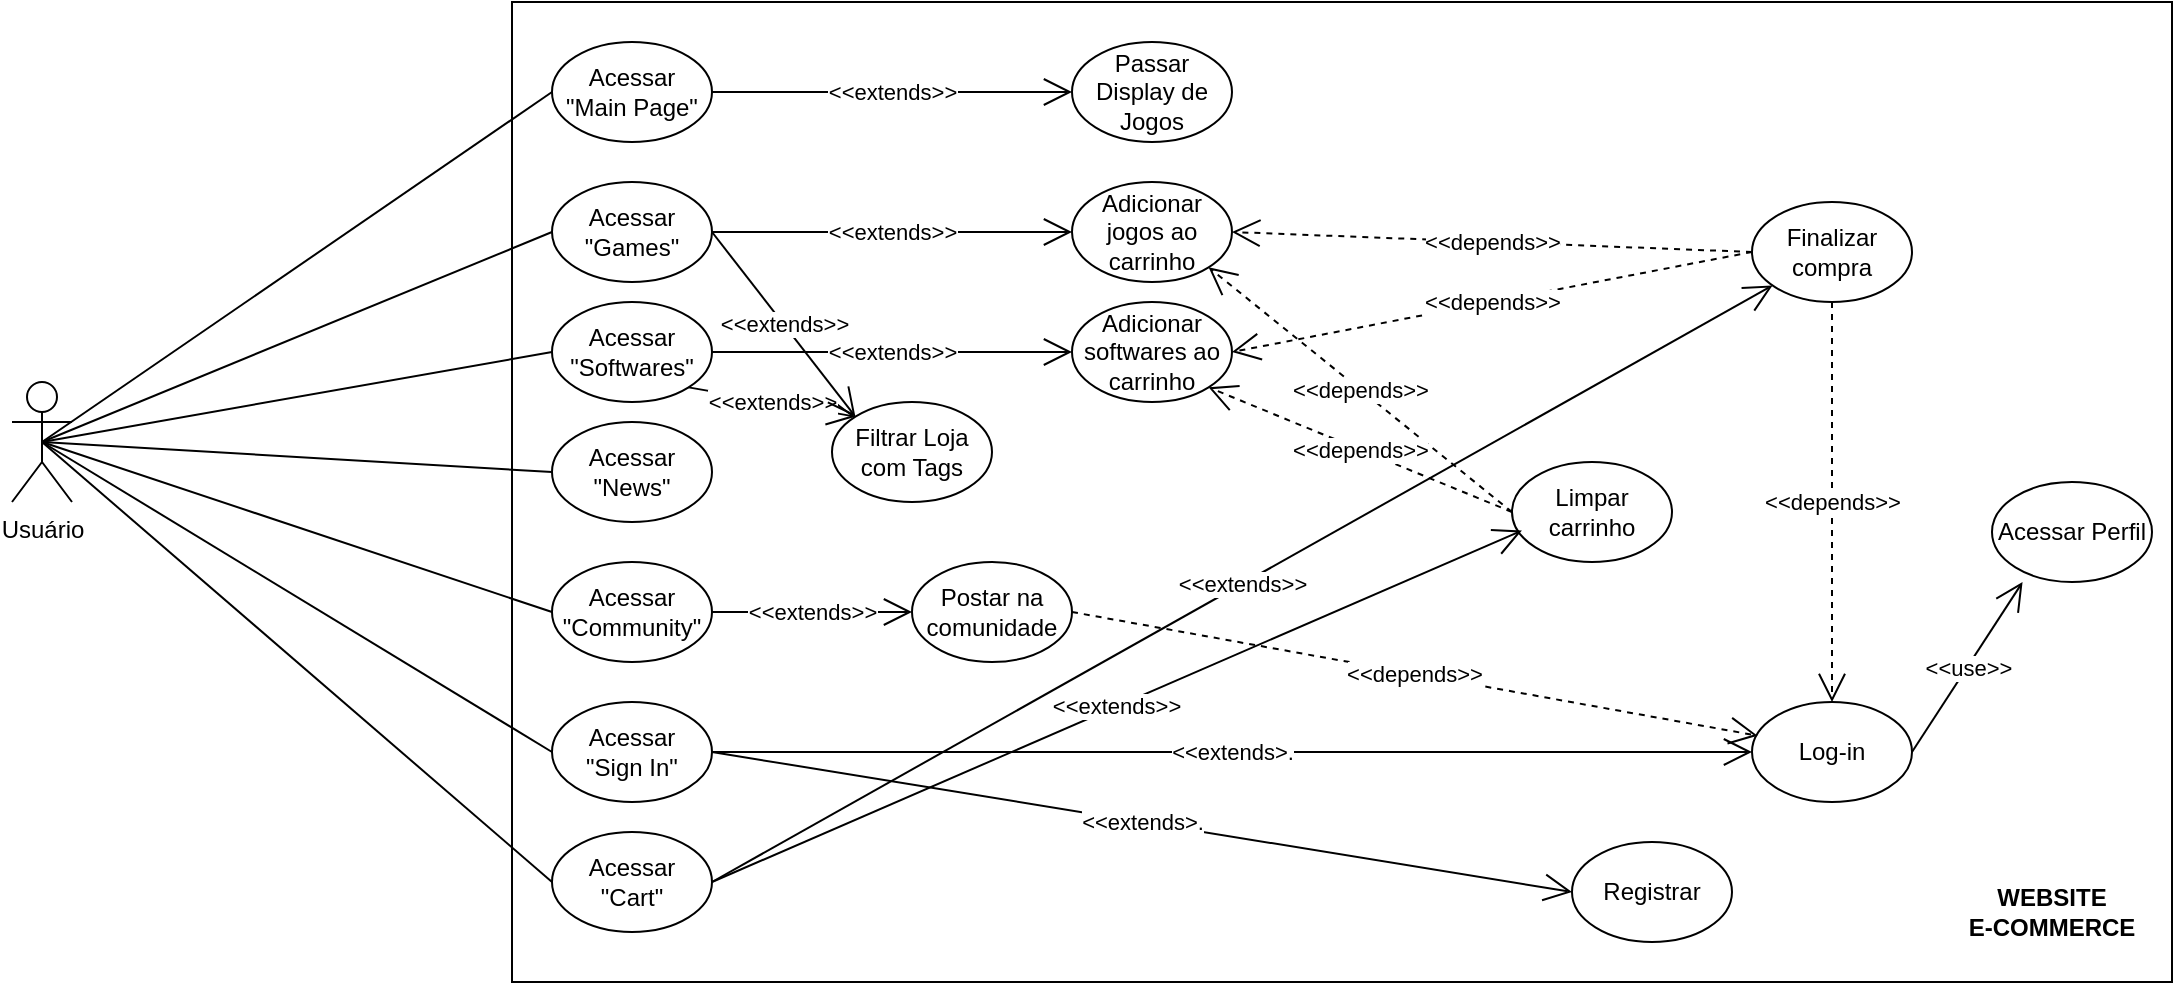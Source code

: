 <mxfile version="22.0.6" type="device">
  <diagram name="Página-1" id="OTHYHd2fPoX0CU25HWiH">
    <mxGraphModel dx="1290" dy="696" grid="1" gridSize="10" guides="1" tooltips="1" connect="1" arrows="1" fold="1" page="1" pageScale="1" pageWidth="827" pageHeight="1169" math="0" shadow="0">
      <root>
        <mxCell id="0" />
        <mxCell id="1" parent="0" />
        <mxCell id="qWz3FeGwX53EBjCBNTv4-10" value="" style="rounded=0;whiteSpace=wrap;html=1;" parent="1" vertex="1">
          <mxGeometry x="380" y="60" width="830" height="490" as="geometry" />
        </mxCell>
        <mxCell id="qWz3FeGwX53EBjCBNTv4-7" value="Usuário" style="shape=umlActor;verticalLabelPosition=bottom;verticalAlign=top;html=1;" parent="1" vertex="1">
          <mxGeometry x="130" y="250" width="30" height="60" as="geometry" />
        </mxCell>
        <mxCell id="qWz3FeGwX53EBjCBNTv4-11" value="Adicionar jogos ao carrinho" style="ellipse;whiteSpace=wrap;html=1;" parent="1" vertex="1">
          <mxGeometry x="660" y="150" width="80" height="50" as="geometry" />
        </mxCell>
        <mxCell id="qWz3FeGwX53EBjCBNTv4-13" value="Finalizar compra" style="ellipse;whiteSpace=wrap;html=1;" parent="1" vertex="1">
          <mxGeometry x="1000" y="160" width="80" height="50" as="geometry" />
        </mxCell>
        <mxCell id="qWz3FeGwX53EBjCBNTv4-15" value="Acessar&lt;br&gt;&quot;Games&quot;" style="ellipse;whiteSpace=wrap;html=1;" parent="1" vertex="1">
          <mxGeometry x="400" y="150" width="80" height="50" as="geometry" />
        </mxCell>
        <mxCell id="qWz3FeGwX53EBjCBNTv4-17" value="Log-in" style="ellipse;whiteSpace=wrap;html=1;" parent="1" vertex="1">
          <mxGeometry x="1000" y="410" width="80" height="50" as="geometry" />
        </mxCell>
        <mxCell id="qWz3FeGwX53EBjCBNTv4-22" value="&lt;font style=&quot;font-size: 12px;&quot;&gt;Limpar carrinho&lt;/font&gt;" style="ellipse;whiteSpace=wrap;html=1;" parent="1" vertex="1">
          <mxGeometry x="880" y="290" width="80" height="50" as="geometry" />
        </mxCell>
        <mxCell id="qWz3FeGwX53EBjCBNTv4-23" value="&amp;lt;&amp;lt;extends&amp;gt;&amp;gt;" style="endArrow=open;endSize=12;html=1;rounded=0;exitX=1;exitY=0.5;exitDx=0;exitDy=0;entryX=0;entryY=0.5;entryDx=0;entryDy=0;" parent="1" source="4O6SfjmouDbTsM4zHaP9-1" target="4O6SfjmouDbTsM4zHaP9-6" edge="1">
          <mxGeometry width="160" relative="1" as="geometry">
            <mxPoint x="601.27" y="210" as="sourcePoint" />
            <mxPoint x="540.004" y="222.392" as="targetPoint" />
          </mxGeometry>
        </mxCell>
        <mxCell id="qWz3FeGwX53EBjCBNTv4-24" value="&amp;lt;&amp;lt;extends&amp;gt;&amp;gt;" style="endArrow=open;endSize=12;html=1;rounded=0;exitX=1;exitY=0.5;exitDx=0;exitDy=0;entryX=0;entryY=0.5;entryDx=0;entryDy=0;" parent="1" source="qWz3FeGwX53EBjCBNTv4-15" target="qWz3FeGwX53EBjCBNTv4-11" edge="1">
          <mxGeometry width="160" relative="1" as="geometry">
            <mxPoint x="528" y="243" as="sourcePoint" />
            <mxPoint x="479" y="213" as="targetPoint" />
          </mxGeometry>
        </mxCell>
        <mxCell id="qWz3FeGwX53EBjCBNTv4-25" value="&amp;lt;&amp;lt;depends&amp;gt;&amp;gt;" style="endArrow=open;endSize=12;dashed=1;html=1;rounded=0;entryX=1;entryY=0.5;entryDx=0;entryDy=0;exitX=0;exitY=0.5;exitDx=0;exitDy=0;" parent="1" source="qWz3FeGwX53EBjCBNTv4-13" target="qWz3FeGwX53EBjCBNTv4-11" edge="1">
          <mxGeometry width="160" relative="1" as="geometry">
            <mxPoint x="640" y="325" as="sourcePoint" />
            <mxPoint x="490" y="325" as="targetPoint" />
          </mxGeometry>
        </mxCell>
        <mxCell id="qWz3FeGwX53EBjCBNTv4-26" value="&amp;lt;&amp;lt;extends&amp;gt;&amp;gt;" style="endArrow=open;endSize=12;html=1;rounded=0;exitX=1;exitY=0.5;exitDx=0;exitDy=0;entryX=0;entryY=0.5;entryDx=0;entryDy=0;" parent="1" source="4O6SfjmouDbTsM4zHaP9-3" target="qWz3FeGwX53EBjCBNTv4-20" edge="1">
          <mxGeometry width="160" relative="1" as="geometry">
            <mxPoint x="671" y="297" as="sourcePoint" />
            <mxPoint x="599" y="273" as="targetPoint" />
          </mxGeometry>
        </mxCell>
        <mxCell id="qWz3FeGwX53EBjCBNTv4-27" value="&amp;lt;&amp;lt;depends&amp;gt;&amp;gt;" style="endArrow=open;endSize=12;html=1;rounded=0;exitX=0;exitY=0.5;exitDx=0;exitDy=0;entryX=1;entryY=1;entryDx=0;entryDy=0;dashed=1;" parent="1" source="qWz3FeGwX53EBjCBNTv4-22" target="qWz3FeGwX53EBjCBNTv4-11" edge="1">
          <mxGeometry width="160" relative="1" as="geometry">
            <mxPoint x="660" y="315" as="sourcePoint" />
            <mxPoint x="490" y="315" as="targetPoint" />
          </mxGeometry>
        </mxCell>
        <mxCell id="4O6SfjmouDbTsM4zHaP9-1" value="Acessar&lt;br&gt;&quot;Softwares&quot;" style="ellipse;whiteSpace=wrap;html=1;" vertex="1" parent="1">
          <mxGeometry x="400" y="210" width="80" height="50" as="geometry" />
        </mxCell>
        <mxCell id="4O6SfjmouDbTsM4zHaP9-2" value="Acessar&lt;br&gt;&quot;News&quot;" style="ellipse;whiteSpace=wrap;html=1;" vertex="1" parent="1">
          <mxGeometry x="400" y="270" width="80" height="50" as="geometry" />
        </mxCell>
        <mxCell id="4O6SfjmouDbTsM4zHaP9-3" value="Acessar&lt;br&gt;&quot;Community&quot;" style="ellipse;whiteSpace=wrap;html=1;" vertex="1" parent="1">
          <mxGeometry x="400" y="340" width="80" height="50" as="geometry" />
        </mxCell>
        <mxCell id="4O6SfjmouDbTsM4zHaP9-4" value="Acessar&lt;br&gt;&quot;Sign In&quot;" style="ellipse;whiteSpace=wrap;html=1;" vertex="1" parent="1">
          <mxGeometry x="400" y="410" width="80" height="50" as="geometry" />
        </mxCell>
        <mxCell id="4O6SfjmouDbTsM4zHaP9-5" value="Acessar&lt;br&gt;&quot;Cart&quot;" style="ellipse;whiteSpace=wrap;html=1;" vertex="1" parent="1">
          <mxGeometry x="400" y="475" width="80" height="50" as="geometry" />
        </mxCell>
        <mxCell id="4O6SfjmouDbTsM4zHaP9-6" value="Adicionar softwares ao carrinho" style="ellipse;whiteSpace=wrap;html=1;" vertex="1" parent="1">
          <mxGeometry x="660" y="210" width="80" height="50" as="geometry" />
        </mxCell>
        <mxCell id="4O6SfjmouDbTsM4zHaP9-9" value="&amp;lt;&amp;lt;extends&amp;gt;&amp;gt;" style="endArrow=open;endSize=12;html=1;rounded=0;entryX=0.062;entryY=0.686;entryDx=0;entryDy=0;entryPerimeter=0;" edge="1" parent="1" target="qWz3FeGwX53EBjCBNTv4-22">
          <mxGeometry width="160" relative="1" as="geometry">
            <mxPoint x="480" y="500" as="sourcePoint" />
            <mxPoint x="560" y="375" as="targetPoint" />
          </mxGeometry>
        </mxCell>
        <mxCell id="4O6SfjmouDbTsM4zHaP9-10" value="&amp;lt;&amp;lt;depends&amp;gt;&amp;gt;" style="endArrow=open;endSize=12;dashed=1;html=1;rounded=0;entryX=1;entryY=0.5;entryDx=0;entryDy=0;exitX=0;exitY=0.5;exitDx=0;exitDy=0;" edge="1" parent="1" source="qWz3FeGwX53EBjCBNTv4-13" target="4O6SfjmouDbTsM4zHaP9-6">
          <mxGeometry width="160" relative="1" as="geometry">
            <mxPoint x="629" y="202" as="sourcePoint" />
            <mxPoint x="721" y="358" as="targetPoint" />
          </mxGeometry>
        </mxCell>
        <mxCell id="4O6SfjmouDbTsM4zHaP9-11" value="&amp;lt;&amp;lt;extends&amp;gt;.&lt;br&gt;" style="endArrow=open;endSize=12;html=1;rounded=0;entryX=0;entryY=0.5;entryDx=0;entryDy=0;exitX=1;exitY=0.5;exitDx=0;exitDy=0;" edge="1" parent="1" source="4O6SfjmouDbTsM4zHaP9-4" target="qWz3FeGwX53EBjCBNTv4-17">
          <mxGeometry width="160" relative="1" as="geometry">
            <mxPoint x="490" y="510" as="sourcePoint" />
            <mxPoint x="721" y="392" as="targetPoint" />
          </mxGeometry>
        </mxCell>
        <mxCell id="4O6SfjmouDbTsM4zHaP9-12" value="&amp;lt;&amp;lt;depends&amp;gt;&amp;gt;" style="endArrow=open;endSize=12;dashed=1;html=1;rounded=0;entryX=0.5;entryY=0;entryDx=0;entryDy=0;exitX=0.5;exitY=1;exitDx=0;exitDy=0;" edge="1" parent="1" source="qWz3FeGwX53EBjCBNTv4-13" target="qWz3FeGwX53EBjCBNTv4-17">
          <mxGeometry width="160" relative="1" as="geometry">
            <mxPoint x="490" y="445" as="sourcePoint" />
            <mxPoint x="870" y="445" as="targetPoint" />
          </mxGeometry>
        </mxCell>
        <mxCell id="4O6SfjmouDbTsM4zHaP9-13" value="&amp;lt;&amp;lt;extends&amp;gt;." style="endArrow=open;endSize=12;html=1;rounded=0;exitX=1;exitY=0.5;exitDx=0;exitDy=0;entryX=0;entryY=0.5;entryDx=0;entryDy=0;" edge="1" parent="1" source="4O6SfjmouDbTsM4zHaP9-4" target="4O6SfjmouDbTsM4zHaP9-14">
          <mxGeometry width="160" relative="1" as="geometry">
            <mxPoint x="490" y="445" as="sourcePoint" />
            <mxPoint x="870" y="445" as="targetPoint" />
          </mxGeometry>
        </mxCell>
        <mxCell id="4O6SfjmouDbTsM4zHaP9-14" value="Registrar" style="ellipse;whiteSpace=wrap;html=1;" vertex="1" parent="1">
          <mxGeometry x="910" y="480" width="80" height="50" as="geometry" />
        </mxCell>
        <mxCell id="4O6SfjmouDbTsM4zHaP9-15" value="Acessar&lt;br&gt;&quot;Main Page&quot;" style="ellipse;whiteSpace=wrap;html=1;" vertex="1" parent="1">
          <mxGeometry x="400" y="80" width="80" height="50" as="geometry" />
        </mxCell>
        <mxCell id="4O6SfjmouDbTsM4zHaP9-16" value="&amp;lt;&amp;lt;extends&amp;gt;&amp;gt;" style="endArrow=open;endSize=12;html=1;rounded=0;exitX=1;exitY=0.5;exitDx=0;exitDy=0;" edge="1" parent="1" source="4O6SfjmouDbTsM4zHaP9-15" target="4O6SfjmouDbTsM4zHaP9-17">
          <mxGeometry width="160" relative="1" as="geometry">
            <mxPoint x="490" y="185" as="sourcePoint" />
            <mxPoint x="560" y="185" as="targetPoint" />
          </mxGeometry>
        </mxCell>
        <mxCell id="4O6SfjmouDbTsM4zHaP9-17" value="Passar Display de Jogos" style="ellipse;whiteSpace=wrap;html=1;" vertex="1" parent="1">
          <mxGeometry x="660" y="80" width="80" height="50" as="geometry" />
        </mxCell>
        <mxCell id="4O6SfjmouDbTsM4zHaP9-20" value="Filtrar Loja com Tags" style="ellipse;whiteSpace=wrap;html=1;" vertex="1" parent="1">
          <mxGeometry x="540" y="260" width="80" height="50" as="geometry" />
        </mxCell>
        <mxCell id="4O6SfjmouDbTsM4zHaP9-21" value="&amp;lt;&amp;lt;extends&amp;gt;&amp;gt;" style="endArrow=open;endSize=12;html=1;rounded=0;exitX=1;exitY=1;exitDx=0;exitDy=0;entryX=0;entryY=0;entryDx=0;entryDy=0;" edge="1" parent="1" source="4O6SfjmouDbTsM4zHaP9-1" target="4O6SfjmouDbTsM4zHaP9-20">
          <mxGeometry width="160" relative="1" as="geometry">
            <mxPoint x="490" y="245" as="sourcePoint" />
            <mxPoint x="560" y="245" as="targetPoint" />
          </mxGeometry>
        </mxCell>
        <mxCell id="4O6SfjmouDbTsM4zHaP9-22" value="&amp;lt;&amp;lt;extends&amp;gt;&amp;gt;" style="endArrow=open;endSize=12;html=1;rounded=0;exitX=1;exitY=0.5;exitDx=0;exitDy=0;entryX=0;entryY=0;entryDx=0;entryDy=0;" edge="1" parent="1" source="qWz3FeGwX53EBjCBNTv4-15" target="4O6SfjmouDbTsM4zHaP9-20">
          <mxGeometry width="160" relative="1" as="geometry">
            <mxPoint x="490" y="185" as="sourcePoint" />
            <mxPoint x="560" y="185" as="targetPoint" />
          </mxGeometry>
        </mxCell>
        <mxCell id="4O6SfjmouDbTsM4zHaP9-23" value="" style="endArrow=none;html=1;rounded=0;exitX=0;exitY=0.5;exitDx=0;exitDy=0;entryX=0.5;entryY=0.5;entryDx=0;entryDy=0;entryPerimeter=0;" edge="1" parent="1" source="4O6SfjmouDbTsM4zHaP9-15" target="qWz3FeGwX53EBjCBNTv4-7">
          <mxGeometry width="50" height="50" relative="1" as="geometry">
            <mxPoint x="480" y="330" as="sourcePoint" />
            <mxPoint x="530" y="280" as="targetPoint" />
          </mxGeometry>
        </mxCell>
        <mxCell id="4O6SfjmouDbTsM4zHaP9-24" value="" style="endArrow=none;html=1;rounded=0;exitX=0;exitY=0.5;exitDx=0;exitDy=0;entryX=0.5;entryY=0.5;entryDx=0;entryDy=0;entryPerimeter=0;" edge="1" parent="1" source="qWz3FeGwX53EBjCBNTv4-15" target="qWz3FeGwX53EBjCBNTv4-7">
          <mxGeometry width="50" height="50" relative="1" as="geometry">
            <mxPoint x="410" y="115" as="sourcePoint" />
            <mxPoint x="320" y="150" as="targetPoint" />
          </mxGeometry>
        </mxCell>
        <mxCell id="4O6SfjmouDbTsM4zHaP9-25" value="" style="endArrow=none;html=1;rounded=0;exitX=0;exitY=0.5;exitDx=0;exitDy=0;entryX=0.5;entryY=0.5;entryDx=0;entryDy=0;entryPerimeter=0;" edge="1" parent="1" source="4O6SfjmouDbTsM4zHaP9-1" target="qWz3FeGwX53EBjCBNTv4-7">
          <mxGeometry width="50" height="50" relative="1" as="geometry">
            <mxPoint x="410" y="185" as="sourcePoint" />
            <mxPoint x="340" y="150" as="targetPoint" />
          </mxGeometry>
        </mxCell>
        <mxCell id="4O6SfjmouDbTsM4zHaP9-26" value="" style="endArrow=none;html=1;rounded=0;exitX=0;exitY=0.5;exitDx=0;exitDy=0;entryX=0.5;entryY=0.5;entryDx=0;entryDy=0;entryPerimeter=0;" edge="1" parent="1" source="4O6SfjmouDbTsM4zHaP9-2" target="qWz3FeGwX53EBjCBNTv4-7">
          <mxGeometry width="50" height="50" relative="1" as="geometry">
            <mxPoint x="410" y="245" as="sourcePoint" />
            <mxPoint x="325" y="160" as="targetPoint" />
          </mxGeometry>
        </mxCell>
        <mxCell id="4O6SfjmouDbTsM4zHaP9-27" value="" style="endArrow=none;html=1;rounded=0;exitX=0;exitY=0.5;exitDx=0;exitDy=0;entryX=0.5;entryY=0.5;entryDx=0;entryDy=0;entryPerimeter=0;" edge="1" parent="1" source="4O6SfjmouDbTsM4zHaP9-3" target="qWz3FeGwX53EBjCBNTv4-7">
          <mxGeometry width="50" height="50" relative="1" as="geometry">
            <mxPoint x="410" y="305" as="sourcePoint" />
            <mxPoint x="325" y="160" as="targetPoint" />
          </mxGeometry>
        </mxCell>
        <mxCell id="4O6SfjmouDbTsM4zHaP9-28" value="" style="endArrow=none;html=1;rounded=0;exitX=0;exitY=0.5;exitDx=0;exitDy=0;entryX=0.5;entryY=0.5;entryDx=0;entryDy=0;entryPerimeter=0;" edge="1" parent="1" source="4O6SfjmouDbTsM4zHaP9-4" target="qWz3FeGwX53EBjCBNTv4-7">
          <mxGeometry width="50" height="50" relative="1" as="geometry">
            <mxPoint x="410" y="375" as="sourcePoint" />
            <mxPoint x="255" y="310" as="targetPoint" />
          </mxGeometry>
        </mxCell>
        <mxCell id="4O6SfjmouDbTsM4zHaP9-29" value="" style="endArrow=none;html=1;rounded=0;exitX=0;exitY=0.5;exitDx=0;exitDy=0;entryX=0.5;entryY=0.5;entryDx=0;entryDy=0;entryPerimeter=0;" edge="1" parent="1" source="4O6SfjmouDbTsM4zHaP9-5" target="qWz3FeGwX53EBjCBNTv4-7">
          <mxGeometry width="50" height="50" relative="1" as="geometry">
            <mxPoint x="410" y="445" as="sourcePoint" />
            <mxPoint x="155" y="290" as="targetPoint" />
          </mxGeometry>
        </mxCell>
        <mxCell id="4O6SfjmouDbTsM4zHaP9-30" value="&amp;lt;&amp;lt;depends&amp;gt;&amp;gt;" style="endArrow=open;endSize=12;dashed=1;html=1;rounded=0;entryX=0.035;entryY=0.337;entryDx=0;entryDy=0;exitX=1;exitY=0.5;exitDx=0;exitDy=0;entryPerimeter=0;" edge="1" parent="1" source="qWz3FeGwX53EBjCBNTv4-20" target="qWz3FeGwX53EBjCBNTv4-17">
          <mxGeometry width="160" relative="1" as="geometry">
            <mxPoint x="791" y="202" as="sourcePoint" />
            <mxPoint x="640" y="245" as="targetPoint" />
          </mxGeometry>
        </mxCell>
        <mxCell id="4O6SfjmouDbTsM4zHaP9-47" value="&lt;b&gt;WEBSITE&lt;br&gt;E-COMMERCE&lt;br&gt;&lt;/b&gt;" style="text;html=1;strokeColor=none;fillColor=none;align=center;verticalAlign=middle;whiteSpace=wrap;rounded=0;" vertex="1" parent="1">
          <mxGeometry x="1100" y="500" width="100" height="30" as="geometry" />
        </mxCell>
        <mxCell id="4O6SfjmouDbTsM4zHaP9-48" value="&amp;lt;&amp;lt;extends&amp;gt;&amp;gt;" style="endArrow=open;endSize=12;html=1;rounded=0;exitX=1;exitY=0.5;exitDx=0;exitDy=0;" edge="1" parent="1" source="4O6SfjmouDbTsM4zHaP9-5" target="qWz3FeGwX53EBjCBNTv4-13">
          <mxGeometry width="160" relative="1" as="geometry">
            <mxPoint x="490" y="445" as="sourcePoint" />
            <mxPoint x="980" y="445" as="targetPoint" />
          </mxGeometry>
        </mxCell>
        <mxCell id="4O6SfjmouDbTsM4zHaP9-7" value="&amp;lt;&amp;lt;depends&amp;gt;&amp;gt;" style="endArrow=open;endSize=12;html=1;rounded=0;exitX=0;exitY=0.5;exitDx=0;exitDy=0;entryX=1;entryY=1;entryDx=0;entryDy=0;dashed=1;" edge="1" parent="1" source="qWz3FeGwX53EBjCBNTv4-22" target="4O6SfjmouDbTsM4zHaP9-6">
          <mxGeometry width="160" relative="1" as="geometry">
            <mxPoint x="629" y="202" as="sourcePoint" />
            <mxPoint x="721" y="358" as="targetPoint" />
          </mxGeometry>
        </mxCell>
        <mxCell id="qWz3FeGwX53EBjCBNTv4-20" value="Postar na comunidade" style="ellipse;whiteSpace=wrap;html=1;" parent="1" vertex="1">
          <mxGeometry x="580" y="340" width="80" height="50" as="geometry" />
        </mxCell>
        <mxCell id="4O6SfjmouDbTsM4zHaP9-51" value="Acessar Perfil" style="ellipse;whiteSpace=wrap;html=1;" vertex="1" parent="1">
          <mxGeometry x="1120" y="300" width="80" height="50" as="geometry" />
        </mxCell>
        <mxCell id="4O6SfjmouDbTsM4zHaP9-52" value="&amp;lt;&amp;lt;use&amp;gt;&amp;gt;" style="endArrow=open;endSize=12;html=1;rounded=0;entryX=0.191;entryY=1.001;entryDx=0;entryDy=0;exitX=1;exitY=0.5;exitDx=0;exitDy=0;entryPerimeter=0;" edge="1" parent="1" source="qWz3FeGwX53EBjCBNTv4-17" target="4O6SfjmouDbTsM4zHaP9-51">
          <mxGeometry x="-0.003" width="160" relative="1" as="geometry">
            <mxPoint x="490" y="445" as="sourcePoint" />
            <mxPoint x="1010" y="445" as="targetPoint" />
            <mxPoint as="offset" />
          </mxGeometry>
        </mxCell>
      </root>
    </mxGraphModel>
  </diagram>
</mxfile>
